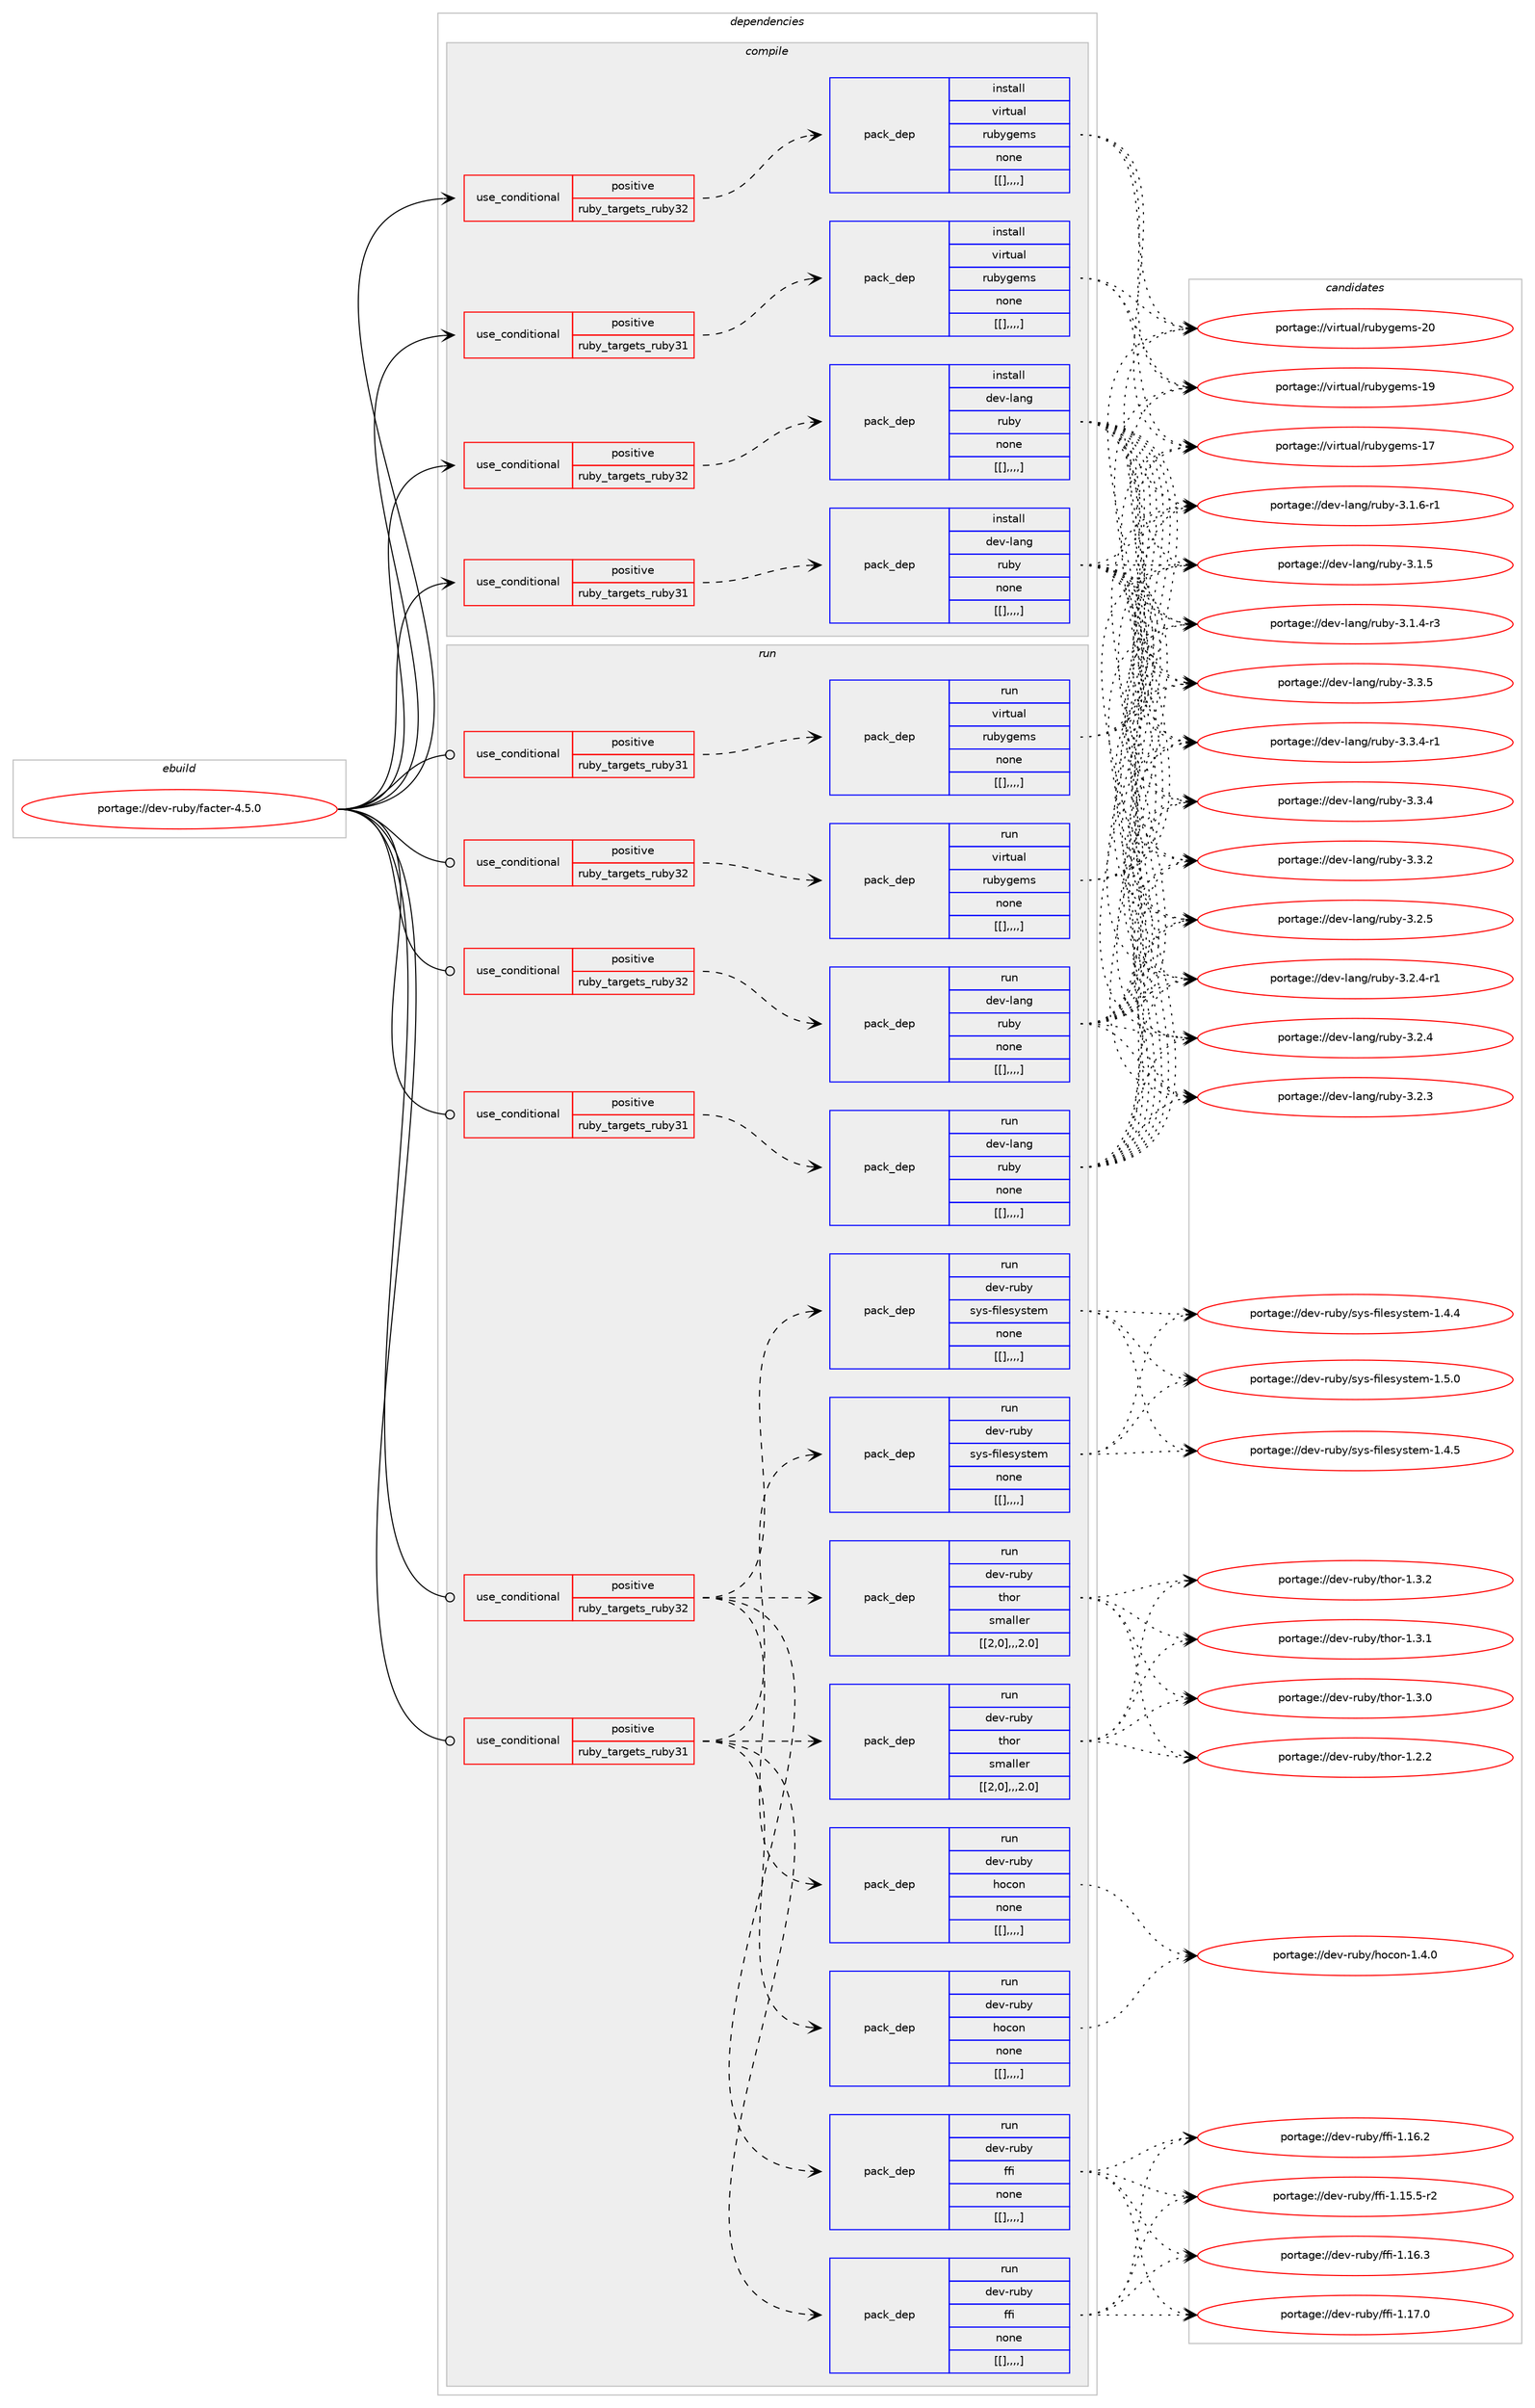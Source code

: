 digraph prolog {

# *************
# Graph options
# *************

newrank=true;
concentrate=true;
compound=true;
graph [rankdir=LR,fontname=Helvetica,fontsize=10,ranksep=1.5];#, ranksep=2.5, nodesep=0.2];
edge  [arrowhead=vee];
node  [fontname=Helvetica,fontsize=10];

# **********
# The ebuild
# **********

subgraph cluster_leftcol {
color=gray;
label=<<i>ebuild</i>>;
id [label="portage://dev-ruby/facter-4.5.0", color=red, width=4, href="../dev-ruby/facter-4.5.0.svg"];
}

# ****************
# The dependencies
# ****************

subgraph cluster_midcol {
color=gray;
label=<<i>dependencies</i>>;
subgraph cluster_compile {
fillcolor="#eeeeee";
style=filled;
label=<<i>compile</i>>;
subgraph cond48597 {
dependency185573 [label=<<TABLE BORDER="0" CELLBORDER="1" CELLSPACING="0" CELLPADDING="4"><TR><TD ROWSPAN="3" CELLPADDING="10">use_conditional</TD></TR><TR><TD>positive</TD></TR><TR><TD>ruby_targets_ruby31</TD></TR></TABLE>>, shape=none, color=red];
subgraph pack135669 {
dependency185574 [label=<<TABLE BORDER="0" CELLBORDER="1" CELLSPACING="0" CELLPADDING="4" WIDTH="220"><TR><TD ROWSPAN="6" CELLPADDING="30">pack_dep</TD></TR><TR><TD WIDTH="110">install</TD></TR><TR><TD>dev-lang</TD></TR><TR><TD>ruby</TD></TR><TR><TD>none</TD></TR><TR><TD>[[],,,,]</TD></TR></TABLE>>, shape=none, color=blue];
}
dependency185573:e -> dependency185574:w [weight=20,style="dashed",arrowhead="vee"];
}
id:e -> dependency185573:w [weight=20,style="solid",arrowhead="vee"];
subgraph cond48598 {
dependency185575 [label=<<TABLE BORDER="0" CELLBORDER="1" CELLSPACING="0" CELLPADDING="4"><TR><TD ROWSPAN="3" CELLPADDING="10">use_conditional</TD></TR><TR><TD>positive</TD></TR><TR><TD>ruby_targets_ruby31</TD></TR></TABLE>>, shape=none, color=red];
subgraph pack135670 {
dependency185576 [label=<<TABLE BORDER="0" CELLBORDER="1" CELLSPACING="0" CELLPADDING="4" WIDTH="220"><TR><TD ROWSPAN="6" CELLPADDING="30">pack_dep</TD></TR><TR><TD WIDTH="110">install</TD></TR><TR><TD>virtual</TD></TR><TR><TD>rubygems</TD></TR><TR><TD>none</TD></TR><TR><TD>[[],,,,]</TD></TR></TABLE>>, shape=none, color=blue];
}
dependency185575:e -> dependency185576:w [weight=20,style="dashed",arrowhead="vee"];
}
id:e -> dependency185575:w [weight=20,style="solid",arrowhead="vee"];
subgraph cond48599 {
dependency185577 [label=<<TABLE BORDER="0" CELLBORDER="1" CELLSPACING="0" CELLPADDING="4"><TR><TD ROWSPAN="3" CELLPADDING="10">use_conditional</TD></TR><TR><TD>positive</TD></TR><TR><TD>ruby_targets_ruby32</TD></TR></TABLE>>, shape=none, color=red];
subgraph pack135671 {
dependency185578 [label=<<TABLE BORDER="0" CELLBORDER="1" CELLSPACING="0" CELLPADDING="4" WIDTH="220"><TR><TD ROWSPAN="6" CELLPADDING="30">pack_dep</TD></TR><TR><TD WIDTH="110">install</TD></TR><TR><TD>dev-lang</TD></TR><TR><TD>ruby</TD></TR><TR><TD>none</TD></TR><TR><TD>[[],,,,]</TD></TR></TABLE>>, shape=none, color=blue];
}
dependency185577:e -> dependency185578:w [weight=20,style="dashed",arrowhead="vee"];
}
id:e -> dependency185577:w [weight=20,style="solid",arrowhead="vee"];
subgraph cond48600 {
dependency185579 [label=<<TABLE BORDER="0" CELLBORDER="1" CELLSPACING="0" CELLPADDING="4"><TR><TD ROWSPAN="3" CELLPADDING="10">use_conditional</TD></TR><TR><TD>positive</TD></TR><TR><TD>ruby_targets_ruby32</TD></TR></TABLE>>, shape=none, color=red];
subgraph pack135672 {
dependency185580 [label=<<TABLE BORDER="0" CELLBORDER="1" CELLSPACING="0" CELLPADDING="4" WIDTH="220"><TR><TD ROWSPAN="6" CELLPADDING="30">pack_dep</TD></TR><TR><TD WIDTH="110">install</TD></TR><TR><TD>virtual</TD></TR><TR><TD>rubygems</TD></TR><TR><TD>none</TD></TR><TR><TD>[[],,,,]</TD></TR></TABLE>>, shape=none, color=blue];
}
dependency185579:e -> dependency185580:w [weight=20,style="dashed",arrowhead="vee"];
}
id:e -> dependency185579:w [weight=20,style="solid",arrowhead="vee"];
}
subgraph cluster_compileandrun {
fillcolor="#eeeeee";
style=filled;
label=<<i>compile and run</i>>;
}
subgraph cluster_run {
fillcolor="#eeeeee";
style=filled;
label=<<i>run</i>>;
subgraph cond48601 {
dependency185581 [label=<<TABLE BORDER="0" CELLBORDER="1" CELLSPACING="0" CELLPADDING="4"><TR><TD ROWSPAN="3" CELLPADDING="10">use_conditional</TD></TR><TR><TD>positive</TD></TR><TR><TD>ruby_targets_ruby31</TD></TR></TABLE>>, shape=none, color=red];
subgraph pack135673 {
dependency185582 [label=<<TABLE BORDER="0" CELLBORDER="1" CELLSPACING="0" CELLPADDING="4" WIDTH="220"><TR><TD ROWSPAN="6" CELLPADDING="30">pack_dep</TD></TR><TR><TD WIDTH="110">run</TD></TR><TR><TD>dev-lang</TD></TR><TR><TD>ruby</TD></TR><TR><TD>none</TD></TR><TR><TD>[[],,,,]</TD></TR></TABLE>>, shape=none, color=blue];
}
dependency185581:e -> dependency185582:w [weight=20,style="dashed",arrowhead="vee"];
}
id:e -> dependency185581:w [weight=20,style="solid",arrowhead="odot"];
subgraph cond48602 {
dependency185583 [label=<<TABLE BORDER="0" CELLBORDER="1" CELLSPACING="0" CELLPADDING="4"><TR><TD ROWSPAN="3" CELLPADDING="10">use_conditional</TD></TR><TR><TD>positive</TD></TR><TR><TD>ruby_targets_ruby31</TD></TR></TABLE>>, shape=none, color=red];
subgraph pack135674 {
dependency185584 [label=<<TABLE BORDER="0" CELLBORDER="1" CELLSPACING="0" CELLPADDING="4" WIDTH="220"><TR><TD ROWSPAN="6" CELLPADDING="30">pack_dep</TD></TR><TR><TD WIDTH="110">run</TD></TR><TR><TD>dev-ruby</TD></TR><TR><TD>hocon</TD></TR><TR><TD>none</TD></TR><TR><TD>[[],,,,]</TD></TR></TABLE>>, shape=none, color=blue];
}
dependency185583:e -> dependency185584:w [weight=20,style="dashed",arrowhead="vee"];
subgraph pack135675 {
dependency185585 [label=<<TABLE BORDER="0" CELLBORDER="1" CELLSPACING="0" CELLPADDING="4" WIDTH="220"><TR><TD ROWSPAN="6" CELLPADDING="30">pack_dep</TD></TR><TR><TD WIDTH="110">run</TD></TR><TR><TD>dev-ruby</TD></TR><TR><TD>thor</TD></TR><TR><TD>smaller</TD></TR><TR><TD>[[2,0],,,2.0]</TD></TR></TABLE>>, shape=none, color=blue];
}
dependency185583:e -> dependency185585:w [weight=20,style="dashed",arrowhead="vee"];
subgraph pack135676 {
dependency185586 [label=<<TABLE BORDER="0" CELLBORDER="1" CELLSPACING="0" CELLPADDING="4" WIDTH="220"><TR><TD ROWSPAN="6" CELLPADDING="30">pack_dep</TD></TR><TR><TD WIDTH="110">run</TD></TR><TR><TD>dev-ruby</TD></TR><TR><TD>ffi</TD></TR><TR><TD>none</TD></TR><TR><TD>[[],,,,]</TD></TR></TABLE>>, shape=none, color=blue];
}
dependency185583:e -> dependency185586:w [weight=20,style="dashed",arrowhead="vee"];
subgraph pack135677 {
dependency185587 [label=<<TABLE BORDER="0" CELLBORDER="1" CELLSPACING="0" CELLPADDING="4" WIDTH="220"><TR><TD ROWSPAN="6" CELLPADDING="30">pack_dep</TD></TR><TR><TD WIDTH="110">run</TD></TR><TR><TD>dev-ruby</TD></TR><TR><TD>sys-filesystem</TD></TR><TR><TD>none</TD></TR><TR><TD>[[],,,,]</TD></TR></TABLE>>, shape=none, color=blue];
}
dependency185583:e -> dependency185587:w [weight=20,style="dashed",arrowhead="vee"];
}
id:e -> dependency185583:w [weight=20,style="solid",arrowhead="odot"];
subgraph cond48603 {
dependency185588 [label=<<TABLE BORDER="0" CELLBORDER="1" CELLSPACING="0" CELLPADDING="4"><TR><TD ROWSPAN="3" CELLPADDING="10">use_conditional</TD></TR><TR><TD>positive</TD></TR><TR><TD>ruby_targets_ruby31</TD></TR></TABLE>>, shape=none, color=red];
subgraph pack135678 {
dependency185589 [label=<<TABLE BORDER="0" CELLBORDER="1" CELLSPACING="0" CELLPADDING="4" WIDTH="220"><TR><TD ROWSPAN="6" CELLPADDING="30">pack_dep</TD></TR><TR><TD WIDTH="110">run</TD></TR><TR><TD>virtual</TD></TR><TR><TD>rubygems</TD></TR><TR><TD>none</TD></TR><TR><TD>[[],,,,]</TD></TR></TABLE>>, shape=none, color=blue];
}
dependency185588:e -> dependency185589:w [weight=20,style="dashed",arrowhead="vee"];
}
id:e -> dependency185588:w [weight=20,style="solid",arrowhead="odot"];
subgraph cond48604 {
dependency185590 [label=<<TABLE BORDER="0" CELLBORDER="1" CELLSPACING="0" CELLPADDING="4"><TR><TD ROWSPAN="3" CELLPADDING="10">use_conditional</TD></TR><TR><TD>positive</TD></TR><TR><TD>ruby_targets_ruby32</TD></TR></TABLE>>, shape=none, color=red];
subgraph pack135679 {
dependency185591 [label=<<TABLE BORDER="0" CELLBORDER="1" CELLSPACING="0" CELLPADDING="4" WIDTH="220"><TR><TD ROWSPAN="6" CELLPADDING="30">pack_dep</TD></TR><TR><TD WIDTH="110">run</TD></TR><TR><TD>dev-lang</TD></TR><TR><TD>ruby</TD></TR><TR><TD>none</TD></TR><TR><TD>[[],,,,]</TD></TR></TABLE>>, shape=none, color=blue];
}
dependency185590:e -> dependency185591:w [weight=20,style="dashed",arrowhead="vee"];
}
id:e -> dependency185590:w [weight=20,style="solid",arrowhead="odot"];
subgraph cond48605 {
dependency185592 [label=<<TABLE BORDER="0" CELLBORDER="1" CELLSPACING="0" CELLPADDING="4"><TR><TD ROWSPAN="3" CELLPADDING="10">use_conditional</TD></TR><TR><TD>positive</TD></TR><TR><TD>ruby_targets_ruby32</TD></TR></TABLE>>, shape=none, color=red];
subgraph pack135680 {
dependency185593 [label=<<TABLE BORDER="0" CELLBORDER="1" CELLSPACING="0" CELLPADDING="4" WIDTH="220"><TR><TD ROWSPAN="6" CELLPADDING="30">pack_dep</TD></TR><TR><TD WIDTH="110">run</TD></TR><TR><TD>dev-ruby</TD></TR><TR><TD>hocon</TD></TR><TR><TD>none</TD></TR><TR><TD>[[],,,,]</TD></TR></TABLE>>, shape=none, color=blue];
}
dependency185592:e -> dependency185593:w [weight=20,style="dashed",arrowhead="vee"];
subgraph pack135681 {
dependency185594 [label=<<TABLE BORDER="0" CELLBORDER="1" CELLSPACING="0" CELLPADDING="4" WIDTH="220"><TR><TD ROWSPAN="6" CELLPADDING="30">pack_dep</TD></TR><TR><TD WIDTH="110">run</TD></TR><TR><TD>dev-ruby</TD></TR><TR><TD>thor</TD></TR><TR><TD>smaller</TD></TR><TR><TD>[[2,0],,,2.0]</TD></TR></TABLE>>, shape=none, color=blue];
}
dependency185592:e -> dependency185594:w [weight=20,style="dashed",arrowhead="vee"];
subgraph pack135682 {
dependency185595 [label=<<TABLE BORDER="0" CELLBORDER="1" CELLSPACING="0" CELLPADDING="4" WIDTH="220"><TR><TD ROWSPAN="6" CELLPADDING="30">pack_dep</TD></TR><TR><TD WIDTH="110">run</TD></TR><TR><TD>dev-ruby</TD></TR><TR><TD>ffi</TD></TR><TR><TD>none</TD></TR><TR><TD>[[],,,,]</TD></TR></TABLE>>, shape=none, color=blue];
}
dependency185592:e -> dependency185595:w [weight=20,style="dashed",arrowhead="vee"];
subgraph pack135683 {
dependency185596 [label=<<TABLE BORDER="0" CELLBORDER="1" CELLSPACING="0" CELLPADDING="4" WIDTH="220"><TR><TD ROWSPAN="6" CELLPADDING="30">pack_dep</TD></TR><TR><TD WIDTH="110">run</TD></TR><TR><TD>dev-ruby</TD></TR><TR><TD>sys-filesystem</TD></TR><TR><TD>none</TD></TR><TR><TD>[[],,,,]</TD></TR></TABLE>>, shape=none, color=blue];
}
dependency185592:e -> dependency185596:w [weight=20,style="dashed",arrowhead="vee"];
}
id:e -> dependency185592:w [weight=20,style="solid",arrowhead="odot"];
subgraph cond48606 {
dependency185597 [label=<<TABLE BORDER="0" CELLBORDER="1" CELLSPACING="0" CELLPADDING="4"><TR><TD ROWSPAN="3" CELLPADDING="10">use_conditional</TD></TR><TR><TD>positive</TD></TR><TR><TD>ruby_targets_ruby32</TD></TR></TABLE>>, shape=none, color=red];
subgraph pack135684 {
dependency185598 [label=<<TABLE BORDER="0" CELLBORDER="1" CELLSPACING="0" CELLPADDING="4" WIDTH="220"><TR><TD ROWSPAN="6" CELLPADDING="30">pack_dep</TD></TR><TR><TD WIDTH="110">run</TD></TR><TR><TD>virtual</TD></TR><TR><TD>rubygems</TD></TR><TR><TD>none</TD></TR><TR><TD>[[],,,,]</TD></TR></TABLE>>, shape=none, color=blue];
}
dependency185597:e -> dependency185598:w [weight=20,style="dashed",arrowhead="vee"];
}
id:e -> dependency185597:w [weight=20,style="solid",arrowhead="odot"];
}
}

# **************
# The candidates
# **************

subgraph cluster_choices {
rank=same;
color=gray;
label=<<i>candidates</i>>;

subgraph choice135669 {
color=black;
nodesep=1;
choice10010111845108971101034711411798121455146514653 [label="portage://dev-lang/ruby-3.3.5", color=red, width=4,href="../dev-lang/ruby-3.3.5.svg"];
choice100101118451089711010347114117981214551465146524511449 [label="portage://dev-lang/ruby-3.3.4-r1", color=red, width=4,href="../dev-lang/ruby-3.3.4-r1.svg"];
choice10010111845108971101034711411798121455146514652 [label="portage://dev-lang/ruby-3.3.4", color=red, width=4,href="../dev-lang/ruby-3.3.4.svg"];
choice10010111845108971101034711411798121455146514650 [label="portage://dev-lang/ruby-3.3.2", color=red, width=4,href="../dev-lang/ruby-3.3.2.svg"];
choice10010111845108971101034711411798121455146504653 [label="portage://dev-lang/ruby-3.2.5", color=red, width=4,href="../dev-lang/ruby-3.2.5.svg"];
choice100101118451089711010347114117981214551465046524511449 [label="portage://dev-lang/ruby-3.2.4-r1", color=red, width=4,href="../dev-lang/ruby-3.2.4-r1.svg"];
choice10010111845108971101034711411798121455146504652 [label="portage://dev-lang/ruby-3.2.4", color=red, width=4,href="../dev-lang/ruby-3.2.4.svg"];
choice10010111845108971101034711411798121455146504651 [label="portage://dev-lang/ruby-3.2.3", color=red, width=4,href="../dev-lang/ruby-3.2.3.svg"];
choice100101118451089711010347114117981214551464946544511449 [label="portage://dev-lang/ruby-3.1.6-r1", color=red, width=4,href="../dev-lang/ruby-3.1.6-r1.svg"];
choice10010111845108971101034711411798121455146494653 [label="portage://dev-lang/ruby-3.1.5", color=red, width=4,href="../dev-lang/ruby-3.1.5.svg"];
choice100101118451089711010347114117981214551464946524511451 [label="portage://dev-lang/ruby-3.1.4-r3", color=red, width=4,href="../dev-lang/ruby-3.1.4-r3.svg"];
dependency185574:e -> choice10010111845108971101034711411798121455146514653:w [style=dotted,weight="100"];
dependency185574:e -> choice100101118451089711010347114117981214551465146524511449:w [style=dotted,weight="100"];
dependency185574:e -> choice10010111845108971101034711411798121455146514652:w [style=dotted,weight="100"];
dependency185574:e -> choice10010111845108971101034711411798121455146514650:w [style=dotted,weight="100"];
dependency185574:e -> choice10010111845108971101034711411798121455146504653:w [style=dotted,weight="100"];
dependency185574:e -> choice100101118451089711010347114117981214551465046524511449:w [style=dotted,weight="100"];
dependency185574:e -> choice10010111845108971101034711411798121455146504652:w [style=dotted,weight="100"];
dependency185574:e -> choice10010111845108971101034711411798121455146504651:w [style=dotted,weight="100"];
dependency185574:e -> choice100101118451089711010347114117981214551464946544511449:w [style=dotted,weight="100"];
dependency185574:e -> choice10010111845108971101034711411798121455146494653:w [style=dotted,weight="100"];
dependency185574:e -> choice100101118451089711010347114117981214551464946524511451:w [style=dotted,weight="100"];
}
subgraph choice135670 {
color=black;
nodesep=1;
choice118105114116117971084711411798121103101109115455048 [label="portage://virtual/rubygems-20", color=red, width=4,href="../virtual/rubygems-20.svg"];
choice118105114116117971084711411798121103101109115454957 [label="portage://virtual/rubygems-19", color=red, width=4,href="../virtual/rubygems-19.svg"];
choice118105114116117971084711411798121103101109115454955 [label="portage://virtual/rubygems-17", color=red, width=4,href="../virtual/rubygems-17.svg"];
dependency185576:e -> choice118105114116117971084711411798121103101109115455048:w [style=dotted,weight="100"];
dependency185576:e -> choice118105114116117971084711411798121103101109115454957:w [style=dotted,weight="100"];
dependency185576:e -> choice118105114116117971084711411798121103101109115454955:w [style=dotted,weight="100"];
}
subgraph choice135671 {
color=black;
nodesep=1;
choice10010111845108971101034711411798121455146514653 [label="portage://dev-lang/ruby-3.3.5", color=red, width=4,href="../dev-lang/ruby-3.3.5.svg"];
choice100101118451089711010347114117981214551465146524511449 [label="portage://dev-lang/ruby-3.3.4-r1", color=red, width=4,href="../dev-lang/ruby-3.3.4-r1.svg"];
choice10010111845108971101034711411798121455146514652 [label="portage://dev-lang/ruby-3.3.4", color=red, width=4,href="../dev-lang/ruby-3.3.4.svg"];
choice10010111845108971101034711411798121455146514650 [label="portage://dev-lang/ruby-3.3.2", color=red, width=4,href="../dev-lang/ruby-3.3.2.svg"];
choice10010111845108971101034711411798121455146504653 [label="portage://dev-lang/ruby-3.2.5", color=red, width=4,href="../dev-lang/ruby-3.2.5.svg"];
choice100101118451089711010347114117981214551465046524511449 [label="portage://dev-lang/ruby-3.2.4-r1", color=red, width=4,href="../dev-lang/ruby-3.2.4-r1.svg"];
choice10010111845108971101034711411798121455146504652 [label="portage://dev-lang/ruby-3.2.4", color=red, width=4,href="../dev-lang/ruby-3.2.4.svg"];
choice10010111845108971101034711411798121455146504651 [label="portage://dev-lang/ruby-3.2.3", color=red, width=4,href="../dev-lang/ruby-3.2.3.svg"];
choice100101118451089711010347114117981214551464946544511449 [label="portage://dev-lang/ruby-3.1.6-r1", color=red, width=4,href="../dev-lang/ruby-3.1.6-r1.svg"];
choice10010111845108971101034711411798121455146494653 [label="portage://dev-lang/ruby-3.1.5", color=red, width=4,href="../dev-lang/ruby-3.1.5.svg"];
choice100101118451089711010347114117981214551464946524511451 [label="portage://dev-lang/ruby-3.1.4-r3", color=red, width=4,href="../dev-lang/ruby-3.1.4-r3.svg"];
dependency185578:e -> choice10010111845108971101034711411798121455146514653:w [style=dotted,weight="100"];
dependency185578:e -> choice100101118451089711010347114117981214551465146524511449:w [style=dotted,weight="100"];
dependency185578:e -> choice10010111845108971101034711411798121455146514652:w [style=dotted,weight="100"];
dependency185578:e -> choice10010111845108971101034711411798121455146514650:w [style=dotted,weight="100"];
dependency185578:e -> choice10010111845108971101034711411798121455146504653:w [style=dotted,weight="100"];
dependency185578:e -> choice100101118451089711010347114117981214551465046524511449:w [style=dotted,weight="100"];
dependency185578:e -> choice10010111845108971101034711411798121455146504652:w [style=dotted,weight="100"];
dependency185578:e -> choice10010111845108971101034711411798121455146504651:w [style=dotted,weight="100"];
dependency185578:e -> choice100101118451089711010347114117981214551464946544511449:w [style=dotted,weight="100"];
dependency185578:e -> choice10010111845108971101034711411798121455146494653:w [style=dotted,weight="100"];
dependency185578:e -> choice100101118451089711010347114117981214551464946524511451:w [style=dotted,weight="100"];
}
subgraph choice135672 {
color=black;
nodesep=1;
choice118105114116117971084711411798121103101109115455048 [label="portage://virtual/rubygems-20", color=red, width=4,href="../virtual/rubygems-20.svg"];
choice118105114116117971084711411798121103101109115454957 [label="portage://virtual/rubygems-19", color=red, width=4,href="../virtual/rubygems-19.svg"];
choice118105114116117971084711411798121103101109115454955 [label="portage://virtual/rubygems-17", color=red, width=4,href="../virtual/rubygems-17.svg"];
dependency185580:e -> choice118105114116117971084711411798121103101109115455048:w [style=dotted,weight="100"];
dependency185580:e -> choice118105114116117971084711411798121103101109115454957:w [style=dotted,weight="100"];
dependency185580:e -> choice118105114116117971084711411798121103101109115454955:w [style=dotted,weight="100"];
}
subgraph choice135673 {
color=black;
nodesep=1;
choice10010111845108971101034711411798121455146514653 [label="portage://dev-lang/ruby-3.3.5", color=red, width=4,href="../dev-lang/ruby-3.3.5.svg"];
choice100101118451089711010347114117981214551465146524511449 [label="portage://dev-lang/ruby-3.3.4-r1", color=red, width=4,href="../dev-lang/ruby-3.3.4-r1.svg"];
choice10010111845108971101034711411798121455146514652 [label="portage://dev-lang/ruby-3.3.4", color=red, width=4,href="../dev-lang/ruby-3.3.4.svg"];
choice10010111845108971101034711411798121455146514650 [label="portage://dev-lang/ruby-3.3.2", color=red, width=4,href="../dev-lang/ruby-3.3.2.svg"];
choice10010111845108971101034711411798121455146504653 [label="portage://dev-lang/ruby-3.2.5", color=red, width=4,href="../dev-lang/ruby-3.2.5.svg"];
choice100101118451089711010347114117981214551465046524511449 [label="portage://dev-lang/ruby-3.2.4-r1", color=red, width=4,href="../dev-lang/ruby-3.2.4-r1.svg"];
choice10010111845108971101034711411798121455146504652 [label="portage://dev-lang/ruby-3.2.4", color=red, width=4,href="../dev-lang/ruby-3.2.4.svg"];
choice10010111845108971101034711411798121455146504651 [label="portage://dev-lang/ruby-3.2.3", color=red, width=4,href="../dev-lang/ruby-3.2.3.svg"];
choice100101118451089711010347114117981214551464946544511449 [label="portage://dev-lang/ruby-3.1.6-r1", color=red, width=4,href="../dev-lang/ruby-3.1.6-r1.svg"];
choice10010111845108971101034711411798121455146494653 [label="portage://dev-lang/ruby-3.1.5", color=red, width=4,href="../dev-lang/ruby-3.1.5.svg"];
choice100101118451089711010347114117981214551464946524511451 [label="portage://dev-lang/ruby-3.1.4-r3", color=red, width=4,href="../dev-lang/ruby-3.1.4-r3.svg"];
dependency185582:e -> choice10010111845108971101034711411798121455146514653:w [style=dotted,weight="100"];
dependency185582:e -> choice100101118451089711010347114117981214551465146524511449:w [style=dotted,weight="100"];
dependency185582:e -> choice10010111845108971101034711411798121455146514652:w [style=dotted,weight="100"];
dependency185582:e -> choice10010111845108971101034711411798121455146514650:w [style=dotted,weight="100"];
dependency185582:e -> choice10010111845108971101034711411798121455146504653:w [style=dotted,weight="100"];
dependency185582:e -> choice100101118451089711010347114117981214551465046524511449:w [style=dotted,weight="100"];
dependency185582:e -> choice10010111845108971101034711411798121455146504652:w [style=dotted,weight="100"];
dependency185582:e -> choice10010111845108971101034711411798121455146504651:w [style=dotted,weight="100"];
dependency185582:e -> choice100101118451089711010347114117981214551464946544511449:w [style=dotted,weight="100"];
dependency185582:e -> choice10010111845108971101034711411798121455146494653:w [style=dotted,weight="100"];
dependency185582:e -> choice100101118451089711010347114117981214551464946524511451:w [style=dotted,weight="100"];
}
subgraph choice135674 {
color=black;
nodesep=1;
choice10010111845114117981214710411199111110454946524648 [label="portage://dev-ruby/hocon-1.4.0", color=red, width=4,href="../dev-ruby/hocon-1.4.0.svg"];
dependency185584:e -> choice10010111845114117981214710411199111110454946524648:w [style=dotted,weight="100"];
}
subgraph choice135675 {
color=black;
nodesep=1;
choice100101118451141179812147116104111114454946514650 [label="portage://dev-ruby/thor-1.3.2", color=red, width=4,href="../dev-ruby/thor-1.3.2.svg"];
choice100101118451141179812147116104111114454946514649 [label="portage://dev-ruby/thor-1.3.1", color=red, width=4,href="../dev-ruby/thor-1.3.1.svg"];
choice100101118451141179812147116104111114454946514648 [label="portage://dev-ruby/thor-1.3.0", color=red, width=4,href="../dev-ruby/thor-1.3.0.svg"];
choice100101118451141179812147116104111114454946504650 [label="portage://dev-ruby/thor-1.2.2", color=red, width=4,href="../dev-ruby/thor-1.2.2.svg"];
dependency185585:e -> choice100101118451141179812147116104111114454946514650:w [style=dotted,weight="100"];
dependency185585:e -> choice100101118451141179812147116104111114454946514649:w [style=dotted,weight="100"];
dependency185585:e -> choice100101118451141179812147116104111114454946514648:w [style=dotted,weight="100"];
dependency185585:e -> choice100101118451141179812147116104111114454946504650:w [style=dotted,weight="100"];
}
subgraph choice135676 {
color=black;
nodesep=1;
choice10010111845114117981214710210210545494649554648 [label="portage://dev-ruby/ffi-1.17.0", color=red, width=4,href="../dev-ruby/ffi-1.17.0.svg"];
choice10010111845114117981214710210210545494649544651 [label="portage://dev-ruby/ffi-1.16.3", color=red, width=4,href="../dev-ruby/ffi-1.16.3.svg"];
choice10010111845114117981214710210210545494649544650 [label="portage://dev-ruby/ffi-1.16.2", color=red, width=4,href="../dev-ruby/ffi-1.16.2.svg"];
choice100101118451141179812147102102105454946495346534511450 [label="portage://dev-ruby/ffi-1.15.5-r2", color=red, width=4,href="../dev-ruby/ffi-1.15.5-r2.svg"];
dependency185586:e -> choice10010111845114117981214710210210545494649554648:w [style=dotted,weight="100"];
dependency185586:e -> choice10010111845114117981214710210210545494649544651:w [style=dotted,weight="100"];
dependency185586:e -> choice10010111845114117981214710210210545494649544650:w [style=dotted,weight="100"];
dependency185586:e -> choice100101118451141179812147102102105454946495346534511450:w [style=dotted,weight="100"];
}
subgraph choice135677 {
color=black;
nodesep=1;
choice10010111845114117981214711512111545102105108101115121115116101109454946534648 [label="portage://dev-ruby/sys-filesystem-1.5.0", color=red, width=4,href="../dev-ruby/sys-filesystem-1.5.0.svg"];
choice10010111845114117981214711512111545102105108101115121115116101109454946524653 [label="portage://dev-ruby/sys-filesystem-1.4.5", color=red, width=4,href="../dev-ruby/sys-filesystem-1.4.5.svg"];
choice10010111845114117981214711512111545102105108101115121115116101109454946524652 [label="portage://dev-ruby/sys-filesystem-1.4.4", color=red, width=4,href="../dev-ruby/sys-filesystem-1.4.4.svg"];
dependency185587:e -> choice10010111845114117981214711512111545102105108101115121115116101109454946534648:w [style=dotted,weight="100"];
dependency185587:e -> choice10010111845114117981214711512111545102105108101115121115116101109454946524653:w [style=dotted,weight="100"];
dependency185587:e -> choice10010111845114117981214711512111545102105108101115121115116101109454946524652:w [style=dotted,weight="100"];
}
subgraph choice135678 {
color=black;
nodesep=1;
choice118105114116117971084711411798121103101109115455048 [label="portage://virtual/rubygems-20", color=red, width=4,href="../virtual/rubygems-20.svg"];
choice118105114116117971084711411798121103101109115454957 [label="portage://virtual/rubygems-19", color=red, width=4,href="../virtual/rubygems-19.svg"];
choice118105114116117971084711411798121103101109115454955 [label="portage://virtual/rubygems-17", color=red, width=4,href="../virtual/rubygems-17.svg"];
dependency185589:e -> choice118105114116117971084711411798121103101109115455048:w [style=dotted,weight="100"];
dependency185589:e -> choice118105114116117971084711411798121103101109115454957:w [style=dotted,weight="100"];
dependency185589:e -> choice118105114116117971084711411798121103101109115454955:w [style=dotted,weight="100"];
}
subgraph choice135679 {
color=black;
nodesep=1;
choice10010111845108971101034711411798121455146514653 [label="portage://dev-lang/ruby-3.3.5", color=red, width=4,href="../dev-lang/ruby-3.3.5.svg"];
choice100101118451089711010347114117981214551465146524511449 [label="portage://dev-lang/ruby-3.3.4-r1", color=red, width=4,href="../dev-lang/ruby-3.3.4-r1.svg"];
choice10010111845108971101034711411798121455146514652 [label="portage://dev-lang/ruby-3.3.4", color=red, width=4,href="../dev-lang/ruby-3.3.4.svg"];
choice10010111845108971101034711411798121455146514650 [label="portage://dev-lang/ruby-3.3.2", color=red, width=4,href="../dev-lang/ruby-3.3.2.svg"];
choice10010111845108971101034711411798121455146504653 [label="portage://dev-lang/ruby-3.2.5", color=red, width=4,href="../dev-lang/ruby-3.2.5.svg"];
choice100101118451089711010347114117981214551465046524511449 [label="portage://dev-lang/ruby-3.2.4-r1", color=red, width=4,href="../dev-lang/ruby-3.2.4-r1.svg"];
choice10010111845108971101034711411798121455146504652 [label="portage://dev-lang/ruby-3.2.4", color=red, width=4,href="../dev-lang/ruby-3.2.4.svg"];
choice10010111845108971101034711411798121455146504651 [label="portage://dev-lang/ruby-3.2.3", color=red, width=4,href="../dev-lang/ruby-3.2.3.svg"];
choice100101118451089711010347114117981214551464946544511449 [label="portage://dev-lang/ruby-3.1.6-r1", color=red, width=4,href="../dev-lang/ruby-3.1.6-r1.svg"];
choice10010111845108971101034711411798121455146494653 [label="portage://dev-lang/ruby-3.1.5", color=red, width=4,href="../dev-lang/ruby-3.1.5.svg"];
choice100101118451089711010347114117981214551464946524511451 [label="portage://dev-lang/ruby-3.1.4-r3", color=red, width=4,href="../dev-lang/ruby-3.1.4-r3.svg"];
dependency185591:e -> choice10010111845108971101034711411798121455146514653:w [style=dotted,weight="100"];
dependency185591:e -> choice100101118451089711010347114117981214551465146524511449:w [style=dotted,weight="100"];
dependency185591:e -> choice10010111845108971101034711411798121455146514652:w [style=dotted,weight="100"];
dependency185591:e -> choice10010111845108971101034711411798121455146514650:w [style=dotted,weight="100"];
dependency185591:e -> choice10010111845108971101034711411798121455146504653:w [style=dotted,weight="100"];
dependency185591:e -> choice100101118451089711010347114117981214551465046524511449:w [style=dotted,weight="100"];
dependency185591:e -> choice10010111845108971101034711411798121455146504652:w [style=dotted,weight="100"];
dependency185591:e -> choice10010111845108971101034711411798121455146504651:w [style=dotted,weight="100"];
dependency185591:e -> choice100101118451089711010347114117981214551464946544511449:w [style=dotted,weight="100"];
dependency185591:e -> choice10010111845108971101034711411798121455146494653:w [style=dotted,weight="100"];
dependency185591:e -> choice100101118451089711010347114117981214551464946524511451:w [style=dotted,weight="100"];
}
subgraph choice135680 {
color=black;
nodesep=1;
choice10010111845114117981214710411199111110454946524648 [label="portage://dev-ruby/hocon-1.4.0", color=red, width=4,href="../dev-ruby/hocon-1.4.0.svg"];
dependency185593:e -> choice10010111845114117981214710411199111110454946524648:w [style=dotted,weight="100"];
}
subgraph choice135681 {
color=black;
nodesep=1;
choice100101118451141179812147116104111114454946514650 [label="portage://dev-ruby/thor-1.3.2", color=red, width=4,href="../dev-ruby/thor-1.3.2.svg"];
choice100101118451141179812147116104111114454946514649 [label="portage://dev-ruby/thor-1.3.1", color=red, width=4,href="../dev-ruby/thor-1.3.1.svg"];
choice100101118451141179812147116104111114454946514648 [label="portage://dev-ruby/thor-1.3.0", color=red, width=4,href="../dev-ruby/thor-1.3.0.svg"];
choice100101118451141179812147116104111114454946504650 [label="portage://dev-ruby/thor-1.2.2", color=red, width=4,href="../dev-ruby/thor-1.2.2.svg"];
dependency185594:e -> choice100101118451141179812147116104111114454946514650:w [style=dotted,weight="100"];
dependency185594:e -> choice100101118451141179812147116104111114454946514649:w [style=dotted,weight="100"];
dependency185594:e -> choice100101118451141179812147116104111114454946514648:w [style=dotted,weight="100"];
dependency185594:e -> choice100101118451141179812147116104111114454946504650:w [style=dotted,weight="100"];
}
subgraph choice135682 {
color=black;
nodesep=1;
choice10010111845114117981214710210210545494649554648 [label="portage://dev-ruby/ffi-1.17.0", color=red, width=4,href="../dev-ruby/ffi-1.17.0.svg"];
choice10010111845114117981214710210210545494649544651 [label="portage://dev-ruby/ffi-1.16.3", color=red, width=4,href="../dev-ruby/ffi-1.16.3.svg"];
choice10010111845114117981214710210210545494649544650 [label="portage://dev-ruby/ffi-1.16.2", color=red, width=4,href="../dev-ruby/ffi-1.16.2.svg"];
choice100101118451141179812147102102105454946495346534511450 [label="portage://dev-ruby/ffi-1.15.5-r2", color=red, width=4,href="../dev-ruby/ffi-1.15.5-r2.svg"];
dependency185595:e -> choice10010111845114117981214710210210545494649554648:w [style=dotted,weight="100"];
dependency185595:e -> choice10010111845114117981214710210210545494649544651:w [style=dotted,weight="100"];
dependency185595:e -> choice10010111845114117981214710210210545494649544650:w [style=dotted,weight="100"];
dependency185595:e -> choice100101118451141179812147102102105454946495346534511450:w [style=dotted,weight="100"];
}
subgraph choice135683 {
color=black;
nodesep=1;
choice10010111845114117981214711512111545102105108101115121115116101109454946534648 [label="portage://dev-ruby/sys-filesystem-1.5.0", color=red, width=4,href="../dev-ruby/sys-filesystem-1.5.0.svg"];
choice10010111845114117981214711512111545102105108101115121115116101109454946524653 [label="portage://dev-ruby/sys-filesystem-1.4.5", color=red, width=4,href="../dev-ruby/sys-filesystem-1.4.5.svg"];
choice10010111845114117981214711512111545102105108101115121115116101109454946524652 [label="portage://dev-ruby/sys-filesystem-1.4.4", color=red, width=4,href="../dev-ruby/sys-filesystem-1.4.4.svg"];
dependency185596:e -> choice10010111845114117981214711512111545102105108101115121115116101109454946534648:w [style=dotted,weight="100"];
dependency185596:e -> choice10010111845114117981214711512111545102105108101115121115116101109454946524653:w [style=dotted,weight="100"];
dependency185596:e -> choice10010111845114117981214711512111545102105108101115121115116101109454946524652:w [style=dotted,weight="100"];
}
subgraph choice135684 {
color=black;
nodesep=1;
choice118105114116117971084711411798121103101109115455048 [label="portage://virtual/rubygems-20", color=red, width=4,href="../virtual/rubygems-20.svg"];
choice118105114116117971084711411798121103101109115454957 [label="portage://virtual/rubygems-19", color=red, width=4,href="../virtual/rubygems-19.svg"];
choice118105114116117971084711411798121103101109115454955 [label="portage://virtual/rubygems-17", color=red, width=4,href="../virtual/rubygems-17.svg"];
dependency185598:e -> choice118105114116117971084711411798121103101109115455048:w [style=dotted,weight="100"];
dependency185598:e -> choice118105114116117971084711411798121103101109115454957:w [style=dotted,weight="100"];
dependency185598:e -> choice118105114116117971084711411798121103101109115454955:w [style=dotted,weight="100"];
}
}

}
